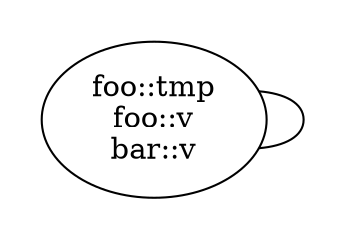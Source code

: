 graph g {
  subgraph vars {
    style=invis;

    subgraph cluster_foobar {
      a [label="foo::tmp\nfoo::v\nbar::v"]

      a -- a
    }
  }
}
